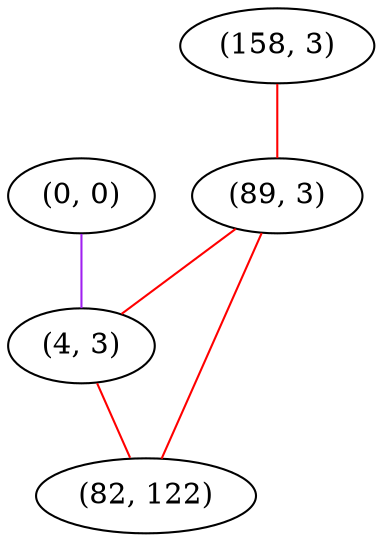 graph "" {
"(158, 3)";
"(0, 0)";
"(89, 3)";
"(4, 3)";
"(82, 122)";
"(158, 3)" -- "(89, 3)"  [color=red, key=0, weight=1];
"(0, 0)" -- "(4, 3)"  [color=purple, key=0, weight=4];
"(89, 3)" -- "(4, 3)"  [color=red, key=0, weight=1];
"(89, 3)" -- "(82, 122)"  [color=red, key=0, weight=1];
"(4, 3)" -- "(82, 122)"  [color=red, key=0, weight=1];
}
